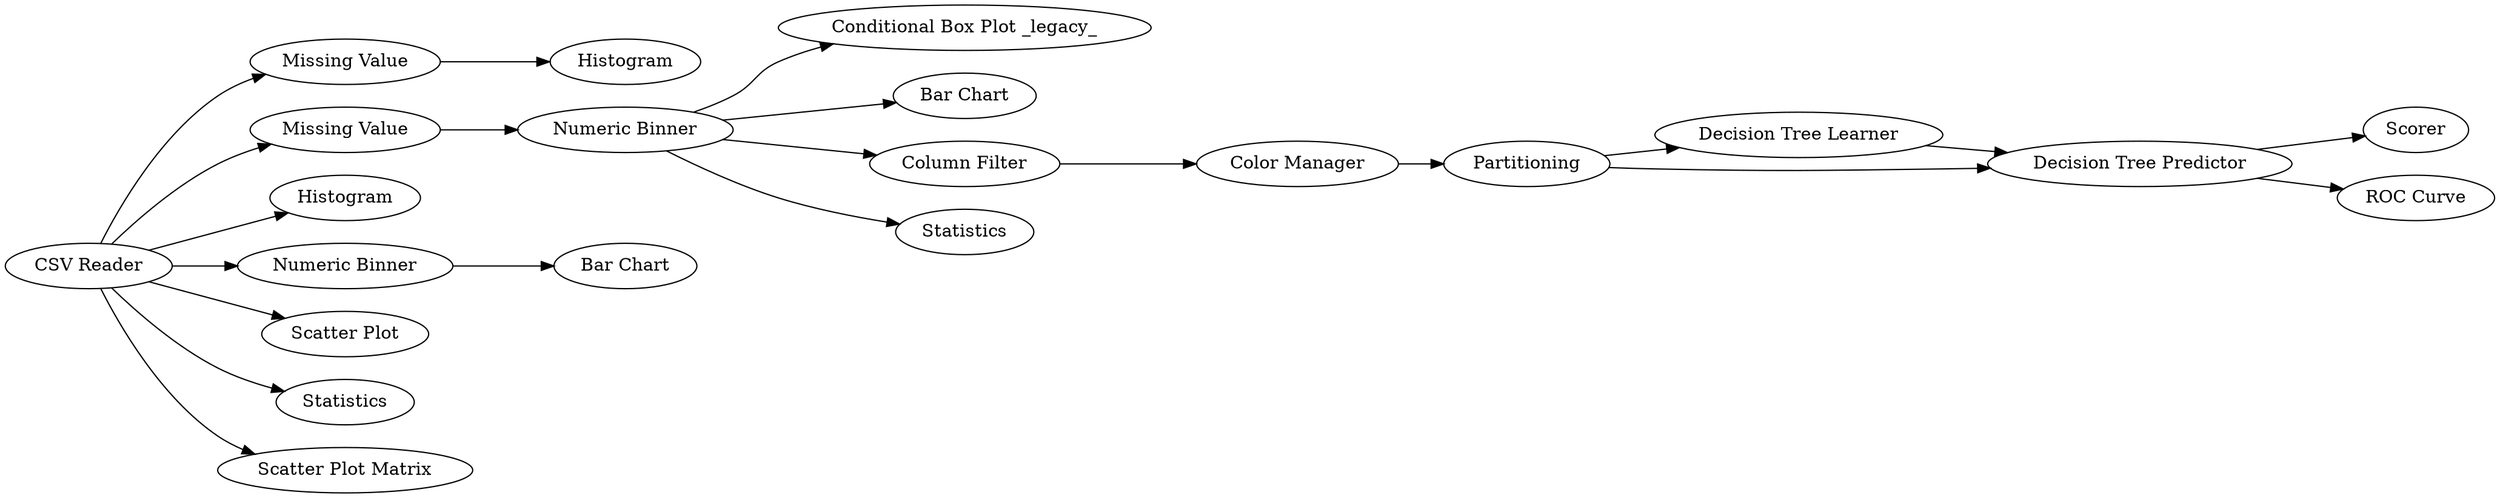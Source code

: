 digraph {
	"-496552528734698336_9" [label="Conditional Box Plot _legacy_"]
	"-496552528734698336_11" [label="Missing Value"]
	"-496552528734698336_8" [label="Numeric Binner"]
	"-496552528734698336_23" [label=Scorer]
	"-496552528734698336_16" [label="Bar Chart"]
	"-496552528734698336_13" [label="Missing Value"]
	"-496552528734698336_22" [label="ROC Curve"]
	"-496552528734698336_2" [label=Histogram]
	"-496552528734698336_7" [label="Numeric Binner"]
	"-496552528734698336_20" [label="Decision Tree Learner"]
	"-496552528734698336_21" [label="Decision Tree Predictor"]
	"-496552528734698336_17" [label="Column Filter"]
	"-496552528734698336_12" [label=Histogram]
	"-496552528734698336_19" [label=Partitioning]
	"-496552528734698336_3" [label="Scatter Plot"]
	"-496552528734698336_14" [label=Statistics]
	"-496552528734698336_4" [label="Scatter Plot Matrix"]
	"-496552528734698336_1" [label="CSV Reader"]
	"-496552528734698336_18" [label="Color Manager"]
	"-496552528734698336_10" [label="Bar Chart"]
	"-496552528734698336_15" [label=Statistics]
	"-496552528734698336_8" -> "-496552528734698336_17"
	"-496552528734698336_21" -> "-496552528734698336_23"
	"-496552528734698336_8" -> "-496552528734698336_9"
	"-496552528734698336_1" -> "-496552528734698336_7"
	"-496552528734698336_1" -> "-496552528734698336_4"
	"-496552528734698336_19" -> "-496552528734698336_21"
	"-496552528734698336_1" -> "-496552528734698336_2"
	"-496552528734698336_21" -> "-496552528734698336_22"
	"-496552528734698336_1" -> "-496552528734698336_14"
	"-496552528734698336_1" -> "-496552528734698336_13"
	"-496552528734698336_20" -> "-496552528734698336_21"
	"-496552528734698336_1" -> "-496552528734698336_3"
	"-496552528734698336_13" -> "-496552528734698336_8"
	"-496552528734698336_18" -> "-496552528734698336_19"
	"-496552528734698336_8" -> "-496552528734698336_15"
	"-496552528734698336_7" -> "-496552528734698336_10"
	"-496552528734698336_1" -> "-496552528734698336_11"
	"-496552528734698336_19" -> "-496552528734698336_20"
	"-496552528734698336_8" -> "-496552528734698336_16"
	"-496552528734698336_11" -> "-496552528734698336_12"
	"-496552528734698336_17" -> "-496552528734698336_18"
	rankdir=LR
}
